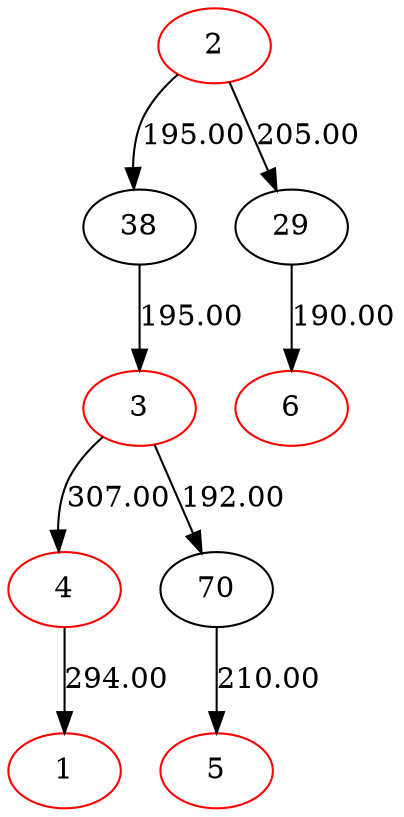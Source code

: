 digraph {
2[color=red]
38[color=black]
3[color=red]
4[color=red]
1[color=red]
4->1[label=294.00]
3->4[label=307.00]
70[color=black]
5[color=red]
70->5[label=210.00]
3->70[label=192.00]
38->3[label=195.00]
2->38[label=195.00]
29[color=black]
6[color=red]
29->6[label=190.00]
2->29[label=205.00]
}